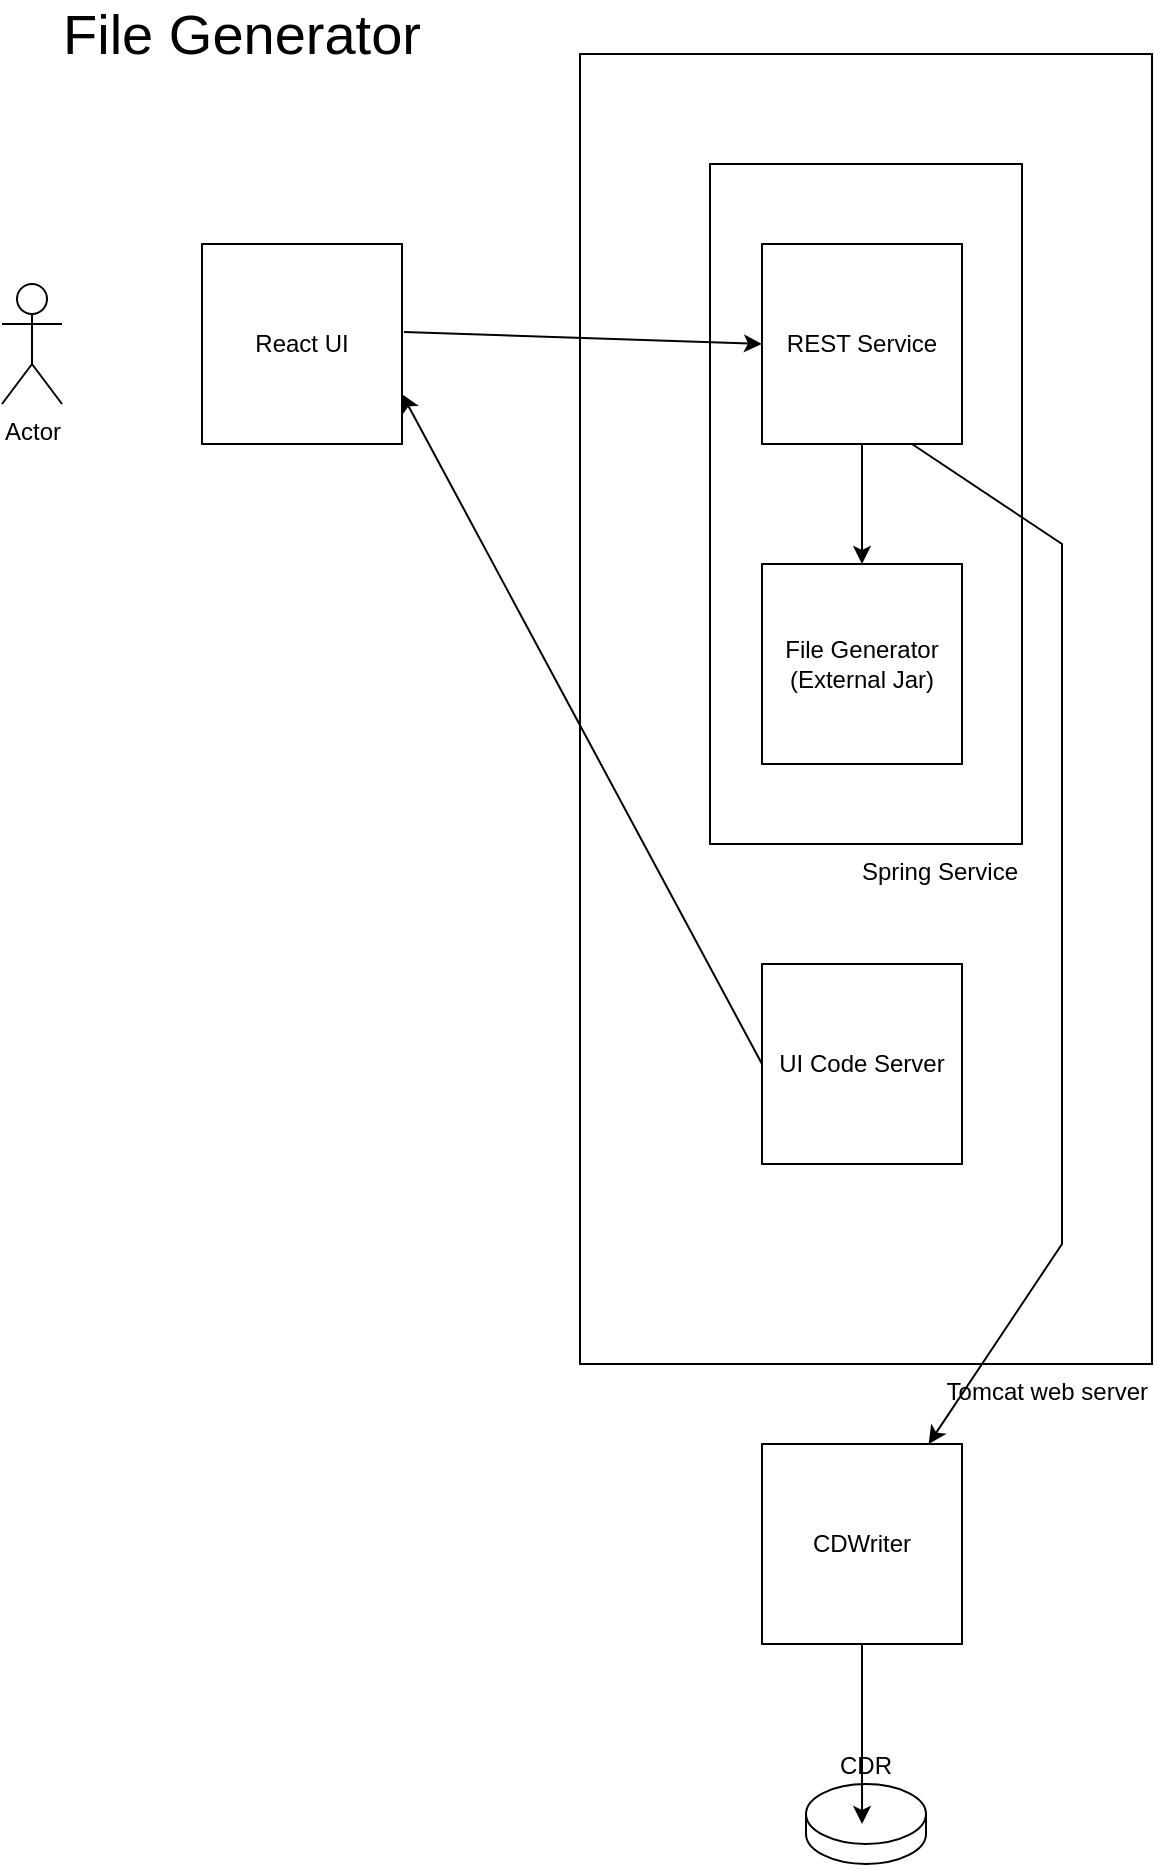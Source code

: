 <mxfile version="15.5.9" type="github">
  <diagram id="GYq3srpdc8bubamvR1I9" name="Page-1">
    <mxGraphModel dx="2942" dy="1162" grid="1" gridSize="10" guides="1" tooltips="1" connect="1" arrows="1" fold="1" page="1" pageScale="1" pageWidth="827" pageHeight="1169" math="0" shadow="0">
      <root>
        <mxCell id="0" />
        <mxCell id="1" parent="0" />
        <mxCell id="qL3lHYPzmnVeFezXRdsj-6" value="Tomcat web server" style="whiteSpace=wrap;html=1;align=right;labelPosition=center;verticalLabelPosition=bottom;verticalAlign=top;" vertex="1" parent="1">
          <mxGeometry x="349" y="65" width="286" height="655" as="geometry" />
        </mxCell>
        <mxCell id="qL3lHYPzmnVeFezXRdsj-5" value="Spring Service" style="whiteSpace=wrap;html=1;align=right;labelPosition=center;verticalLabelPosition=bottom;verticalAlign=top;" vertex="1" parent="1">
          <mxGeometry x="414" y="120" width="156" height="340" as="geometry" />
        </mxCell>
        <mxCell id="qL3lHYPzmnVeFezXRdsj-1" value="REST Service" style="whiteSpace=wrap;html=1;aspect=fixed;" vertex="1" parent="1">
          <mxGeometry x="440" y="160" width="100" height="100" as="geometry" />
        </mxCell>
        <mxCell id="qL3lHYPzmnVeFezXRdsj-2" value="React UI" style="whiteSpace=wrap;html=1;aspect=fixed;" vertex="1" parent="1">
          <mxGeometry x="160" y="160" width="100" height="100" as="geometry" />
        </mxCell>
        <mxCell id="qL3lHYPzmnVeFezXRdsj-3" value="File Generator&lt;br&gt;(External Jar)" style="whiteSpace=wrap;html=1;aspect=fixed;" vertex="1" parent="1">
          <mxGeometry x="440" y="320" width="100" height="100" as="geometry" />
        </mxCell>
        <mxCell id="qL3lHYPzmnVeFezXRdsj-4" value="CDWriter" style="whiteSpace=wrap;html=1;aspect=fixed;" vertex="1" parent="1">
          <mxGeometry x="440" y="760" width="100" height="100" as="geometry" />
        </mxCell>
        <mxCell id="qL3lHYPzmnVeFezXRdsj-7" value="UI Code Server" style="whiteSpace=wrap;html=1;aspect=fixed;" vertex="1" parent="1">
          <mxGeometry x="440" y="520" width="100" height="100" as="geometry" />
        </mxCell>
        <mxCell id="qL3lHYPzmnVeFezXRdsj-8" value="Actor" style="shape=umlActor;verticalLabelPosition=bottom;verticalAlign=top;html=1;outlineConnect=0;" vertex="1" parent="1">
          <mxGeometry x="60" y="180" width="30" height="60" as="geometry" />
        </mxCell>
        <mxCell id="qL3lHYPzmnVeFezXRdsj-9" value="" style="endArrow=classic;html=1;rounded=0;entryX=1;entryY=0.75;entryDx=0;entryDy=0;exitX=0;exitY=0.5;exitDx=0;exitDy=0;" edge="1" parent="1" source="qL3lHYPzmnVeFezXRdsj-7" target="qL3lHYPzmnVeFezXRdsj-2">
          <mxGeometry width="50" height="50" relative="1" as="geometry">
            <mxPoint x="390" y="610" as="sourcePoint" />
            <mxPoint x="440" y="560" as="targetPoint" />
          </mxGeometry>
        </mxCell>
        <mxCell id="qL3lHYPzmnVeFezXRdsj-10" value="" style="endArrow=classic;html=1;rounded=0;exitX=1.01;exitY=0.44;exitDx=0;exitDy=0;exitPerimeter=0;entryX=0;entryY=0.5;entryDx=0;entryDy=0;" edge="1" parent="1" source="qL3lHYPzmnVeFezXRdsj-2" target="qL3lHYPzmnVeFezXRdsj-1">
          <mxGeometry width="50" height="50" relative="1" as="geometry">
            <mxPoint x="390" y="610" as="sourcePoint" />
            <mxPoint x="440" y="560" as="targetPoint" />
          </mxGeometry>
        </mxCell>
        <mxCell id="qL3lHYPzmnVeFezXRdsj-11" value="" style="endArrow=classic;html=1;rounded=0;exitX=0.5;exitY=1;exitDx=0;exitDy=0;entryX=0.5;entryY=0;entryDx=0;entryDy=0;" edge="1" parent="1" source="qL3lHYPzmnVeFezXRdsj-1" target="qL3lHYPzmnVeFezXRdsj-3">
          <mxGeometry width="50" height="50" relative="1" as="geometry">
            <mxPoint x="390" y="610" as="sourcePoint" />
            <mxPoint x="440" y="560" as="targetPoint" />
          </mxGeometry>
        </mxCell>
        <mxCell id="qL3lHYPzmnVeFezXRdsj-12" value="" style="endArrow=classic;html=1;rounded=0;exitX=0.75;exitY=1;exitDx=0;exitDy=0;" edge="1" parent="1" source="qL3lHYPzmnVeFezXRdsj-1" target="qL3lHYPzmnVeFezXRdsj-4">
          <mxGeometry width="50" height="50" relative="1" as="geometry">
            <mxPoint x="390" y="610" as="sourcePoint" />
            <mxPoint x="440" y="560" as="targetPoint" />
            <Array as="points">
              <mxPoint x="590" y="310" />
              <mxPoint x="590" y="660" />
            </Array>
          </mxGeometry>
        </mxCell>
        <mxCell id="qL3lHYPzmnVeFezXRdsj-13" value="CDR" style="shape=cylinder3;whiteSpace=wrap;html=1;boundedLbl=1;backgroundOutline=1;size=15;align=center;labelPosition=center;verticalLabelPosition=top;verticalAlign=bottom;" vertex="1" parent="1">
          <mxGeometry x="462" y="930" width="60" height="40" as="geometry" />
        </mxCell>
        <mxCell id="qL3lHYPzmnVeFezXRdsj-14" value="" style="endArrow=classic;html=1;rounded=0;exitX=0.5;exitY=1;exitDx=0;exitDy=0;entryX=0.467;entryY=0.5;entryDx=0;entryDy=0;entryPerimeter=0;" edge="1" parent="1" source="qL3lHYPzmnVeFezXRdsj-4" target="qL3lHYPzmnVeFezXRdsj-13">
          <mxGeometry width="50" height="50" relative="1" as="geometry">
            <mxPoint x="390" y="610" as="sourcePoint" />
            <mxPoint x="440" y="560" as="targetPoint" />
          </mxGeometry>
        </mxCell>
        <mxCell id="qL3lHYPzmnVeFezXRdsj-15" value="File Generator" style="text;html=1;strokeColor=none;fillColor=none;align=center;verticalAlign=middle;whiteSpace=wrap;rounded=0;fontSize=28;" vertex="1" parent="1">
          <mxGeometry x="80" y="40" width="200" height="30" as="geometry" />
        </mxCell>
      </root>
    </mxGraphModel>
  </diagram>
</mxfile>
